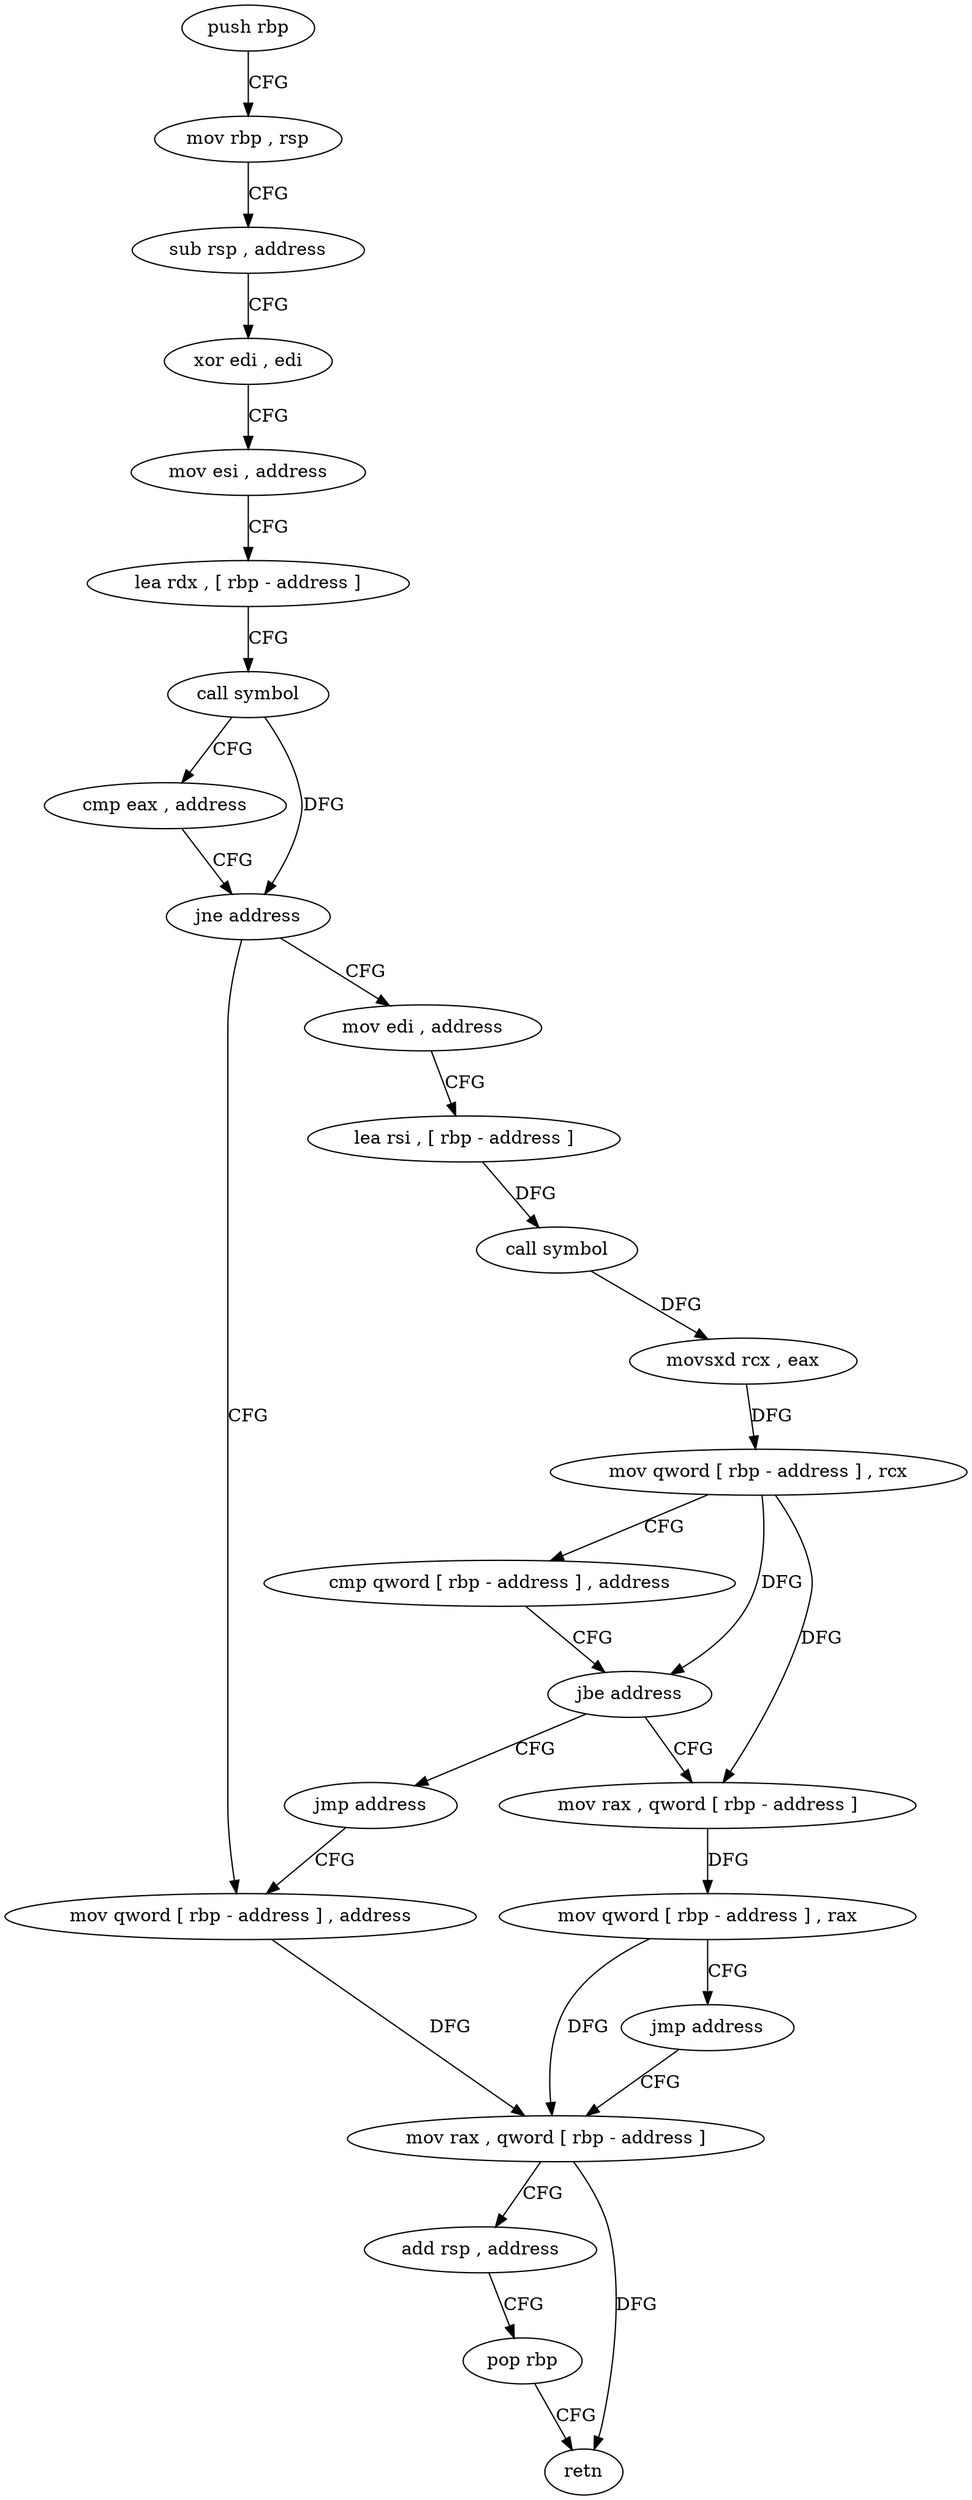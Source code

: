 digraph "func" {
"4207760" [label = "push rbp" ]
"4207761" [label = "mov rbp , rsp" ]
"4207764" [label = "sub rsp , address" ]
"4207771" [label = "xor edi , edi" ]
"4207773" [label = "mov esi , address" ]
"4207778" [label = "lea rdx , [ rbp - address ]" ]
"4207785" [label = "call symbol" ]
"4207790" [label = "cmp eax , address" ]
"4207793" [label = "jne address" ]
"4207861" [label = "mov qword [ rbp - address ] , address" ]
"4207799" [label = "mov edi , address" ]
"4207869" [label = "mov rax , qword [ rbp - address ]" ]
"4207804" [label = "lea rsi , [ rbp - address ]" ]
"4207811" [label = "call symbol" ]
"4207816" [label = "movsxd rcx , eax" ]
"4207819" [label = "mov qword [ rbp - address ] , rcx" ]
"4207826" [label = "cmp qword [ rbp - address ] , address" ]
"4207834" [label = "jbe address" ]
"4207856" [label = "jmp address" ]
"4207840" [label = "mov rax , qword [ rbp - address ]" ]
"4207847" [label = "mov qword [ rbp - address ] , rax" ]
"4207851" [label = "jmp address" ]
"4207873" [label = "add rsp , address" ]
"4207880" [label = "pop rbp" ]
"4207881" [label = "retn" ]
"4207760" -> "4207761" [ label = "CFG" ]
"4207761" -> "4207764" [ label = "CFG" ]
"4207764" -> "4207771" [ label = "CFG" ]
"4207771" -> "4207773" [ label = "CFG" ]
"4207773" -> "4207778" [ label = "CFG" ]
"4207778" -> "4207785" [ label = "CFG" ]
"4207785" -> "4207790" [ label = "CFG" ]
"4207785" -> "4207793" [ label = "DFG" ]
"4207790" -> "4207793" [ label = "CFG" ]
"4207793" -> "4207861" [ label = "CFG" ]
"4207793" -> "4207799" [ label = "CFG" ]
"4207861" -> "4207869" [ label = "DFG" ]
"4207799" -> "4207804" [ label = "CFG" ]
"4207869" -> "4207873" [ label = "CFG" ]
"4207869" -> "4207881" [ label = "DFG" ]
"4207804" -> "4207811" [ label = "DFG" ]
"4207811" -> "4207816" [ label = "DFG" ]
"4207816" -> "4207819" [ label = "DFG" ]
"4207819" -> "4207826" [ label = "CFG" ]
"4207819" -> "4207834" [ label = "DFG" ]
"4207819" -> "4207840" [ label = "DFG" ]
"4207826" -> "4207834" [ label = "CFG" ]
"4207834" -> "4207856" [ label = "CFG" ]
"4207834" -> "4207840" [ label = "CFG" ]
"4207856" -> "4207861" [ label = "CFG" ]
"4207840" -> "4207847" [ label = "DFG" ]
"4207847" -> "4207851" [ label = "CFG" ]
"4207847" -> "4207869" [ label = "DFG" ]
"4207851" -> "4207869" [ label = "CFG" ]
"4207873" -> "4207880" [ label = "CFG" ]
"4207880" -> "4207881" [ label = "CFG" ]
}
